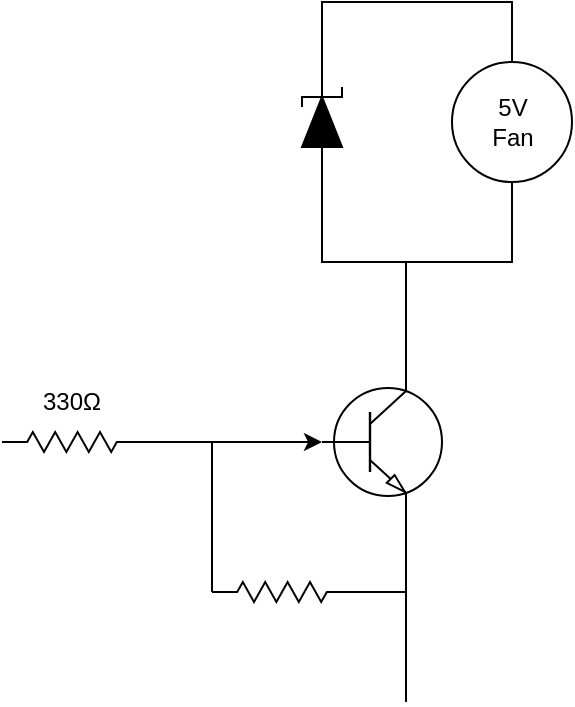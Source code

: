 <mxfile version="12.9.8" type="github"><diagram id="FhUG5yOLKPiZGJxMvntu" name="Page-1"><mxGraphModel dx="782" dy="486" grid="1" gridSize="10" guides="1" tooltips="1" connect="1" arrows="1" fold="1" page="1" pageScale="1" pageWidth="850" pageHeight="1100" math="0" shadow="0"><root><mxCell id="0"/><mxCell id="1" parent="0"/><mxCell id="1qNiVQ7OKmHI7tW8qwsi-7" style="edgeStyle=none;rounded=0;orthogonalLoop=1;jettySize=auto;html=1;exitX=0.5;exitY=0;exitDx=0;exitDy=0;entryX=1;entryY=0.5;entryDx=0;entryDy=0;entryPerimeter=0;endArrow=none;endFill=0;" edge="1" parent="1" source="1qNiVQ7OKmHI7tW8qwsi-1" target="1qNiVQ7OKmHI7tW8qwsi-6"><mxGeometry relative="1" as="geometry"><mxPoint x="460" y="60" as="targetPoint"/><Array as="points"><mxPoint x="460" y="60"/><mxPoint x="365" y="60"/></Array></mxGeometry></mxCell><mxCell id="1qNiVQ7OKmHI7tW8qwsi-8" style="edgeStyle=none;rounded=0;orthogonalLoop=1;jettySize=auto;html=1;exitX=0.5;exitY=1;exitDx=0;exitDy=0;endArrow=none;endFill=0;entryX=0;entryY=0.5;entryDx=0;entryDy=0;entryPerimeter=0;" edge="1" parent="1" source="1qNiVQ7OKmHI7tW8qwsi-1" target="1qNiVQ7OKmHI7tW8qwsi-6"><mxGeometry relative="1" as="geometry"><mxPoint x="460" y="190" as="targetPoint"/><Array as="points"><mxPoint x="460" y="190"/><mxPoint x="365" y="190"/></Array></mxGeometry></mxCell><mxCell id="1qNiVQ7OKmHI7tW8qwsi-1" value="&lt;div style=&quot;font-size: 12px&quot;&gt;&lt;font style=&quot;font-size: 12px&quot;&gt;5V&lt;/font&gt;&lt;/div&gt;&lt;div style=&quot;font-size: 12px&quot;&gt;&lt;font style=&quot;font-size: 12px&quot;&gt;Fan&lt;/font&gt;&lt;br&gt;&lt;/div&gt;" style="verticalLabelPosition=middle;shadow=0;dashed=0;align=center;html=1;verticalAlign=middle;strokeWidth=1;shape=ellipse;aspect=fixed;fontSize=35;" vertex="1" parent="1"><mxGeometry x="430" y="90" width="60" height="60" as="geometry"/></mxCell><mxCell id="1qNiVQ7OKmHI7tW8qwsi-9" style="edgeStyle=none;rounded=0;orthogonalLoop=1;jettySize=auto;html=1;exitX=0.7;exitY=0;exitDx=0;exitDy=0;exitPerimeter=0;endArrow=none;endFill=0;" edge="1" parent="1" source="1qNiVQ7OKmHI7tW8qwsi-2"><mxGeometry relative="1" as="geometry"><mxPoint x="407" y="190" as="targetPoint"/></mxGeometry></mxCell><mxCell id="1qNiVQ7OKmHI7tW8qwsi-12" style="edgeStyle=none;rounded=0;orthogonalLoop=1;jettySize=auto;html=1;exitX=0.7;exitY=1;exitDx=0;exitDy=0;exitPerimeter=0;endArrow=none;endFill=0;entryX=1;entryY=0.5;entryDx=0;entryDy=0;entryPerimeter=0;" edge="1" parent="1" source="1qNiVQ7OKmHI7tW8qwsi-2" target="1qNiVQ7OKmHI7tW8qwsi-10"><mxGeometry relative="1" as="geometry"><mxPoint x="407" y="420" as="targetPoint"/><Array as="points"><mxPoint x="407" y="410"/><mxPoint x="407" y="355"/></Array></mxGeometry></mxCell><mxCell id="1qNiVQ7OKmHI7tW8qwsi-2" value="" style="verticalLabelPosition=bottom;shadow=0;dashed=0;align=center;html=1;verticalAlign=top;shape=mxgraph.electrical.transistors.npn_transistor_1;" vertex="1" parent="1"><mxGeometry x="365" y="230" width="60" height="100" as="geometry"/></mxCell><mxCell id="1qNiVQ7OKmHI7tW8qwsi-4" style="edgeStyle=orthogonalEdgeStyle;rounded=0;orthogonalLoop=1;jettySize=auto;html=1;entryX=0;entryY=0.5;entryDx=0;entryDy=0;entryPerimeter=0;" edge="1" parent="1" source="1qNiVQ7OKmHI7tW8qwsi-3" target="1qNiVQ7OKmHI7tW8qwsi-2"><mxGeometry relative="1" as="geometry"/></mxCell><mxCell id="1qNiVQ7OKmHI7tW8qwsi-3" value="" style="pointerEvents=1;verticalLabelPosition=bottom;shadow=0;dashed=0;align=center;html=1;verticalAlign=top;shape=mxgraph.electrical.resistors.resistor_2;" vertex="1" parent="1"><mxGeometry x="205" y="275" width="70" height="10" as="geometry"/></mxCell><mxCell id="1qNiVQ7OKmHI7tW8qwsi-5" value="330&lt;font size=&quot;1&quot;&gt;&lt;span style=&quot;font-weight: normal&quot;&gt;&lt;font style=&quot;font-size: 12px&quot;&gt;Ω&lt;/font&gt;&lt;/span&gt;&lt;/font&gt;" style="text;html=1;strokeColor=none;fillColor=none;align=center;verticalAlign=middle;whiteSpace=wrap;rounded=0;" vertex="1" parent="1"><mxGeometry x="220" y="250" width="40" height="20" as="geometry"/></mxCell><mxCell id="1qNiVQ7OKmHI7tW8qwsi-6" value="" style="pointerEvents=1;fillColor=#000000;verticalLabelPosition=bottom;shadow=0;dashed=0;align=center;html=1;verticalAlign=top;shape=mxgraph.electrical.diodes.zener_diode_1;rotation=-90;" vertex="1" parent="1"><mxGeometry x="340" y="110" width="50" height="20" as="geometry"/></mxCell><mxCell id="1qNiVQ7OKmHI7tW8qwsi-11" style="edgeStyle=none;rounded=0;orthogonalLoop=1;jettySize=auto;html=1;endArrow=none;endFill=0;exitX=0;exitY=0.5;exitDx=0;exitDy=0;exitPerimeter=0;" edge="1" parent="1" source="1qNiVQ7OKmHI7tW8qwsi-10"><mxGeometry relative="1" as="geometry"><mxPoint x="310" y="280" as="targetPoint"/><mxPoint x="280" y="355" as="sourcePoint"/></mxGeometry></mxCell><mxCell id="1qNiVQ7OKmHI7tW8qwsi-10" value="" style="pointerEvents=1;verticalLabelPosition=bottom;shadow=0;dashed=0;align=center;html=1;verticalAlign=top;shape=mxgraph.electrical.resistors.resistor_2;" vertex="1" parent="1"><mxGeometry x="310" y="350" width="70" height="10" as="geometry"/></mxCell></root></mxGraphModel></diagram></mxfile>